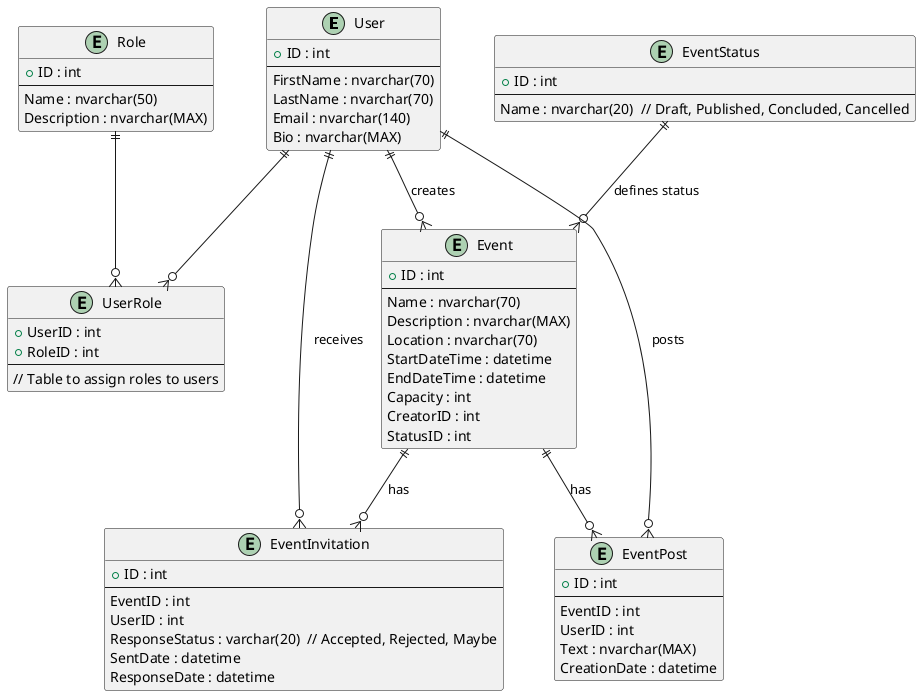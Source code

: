 @startuml event tracker
entity "User" as User {
  + ID : int
  --
  FirstName : nvarchar(70)
  LastName : nvarchar(70)
  Email : nvarchar(140)
  Bio : nvarchar(MAX)
}

entity "Role" as Role {
  + ID : int
  --
  Name : nvarchar(50)
  Description : nvarchar(MAX)
}

entity "UserRole" as UserRole {
  + UserID : int
  + RoleID : int
  --
  // Table to assign roles to users
}

entity "Event" as Event {
  + ID : int
  --
  Name : nvarchar(70)
  Description : nvarchar(MAX)
  Location : nvarchar(70)
  StartDateTime : datetime
  EndDateTime : datetime
  Capacity : int
  CreatorID : int
  StatusID : int
}

entity "EventStatus" as EventStatus {
  + ID : int
  --
  Name : nvarchar(20)  // Draft, Published, Concluded, Cancelled
}

entity "EventInvitation" as EventInvitation {
  + ID : int
  --
  EventID : int
  UserID : int
  ResponseStatus : varchar(20)  // Accepted, Rejected, Maybe
  SentDate : datetime
  ResponseDate : datetime
}

entity "EventPost" as EventPost {
  + ID : int
  --
  EventID : int
  UserID : int
  Text : nvarchar(MAX)
  CreationDate : datetime
}

User ||--o{ UserRole : ""
Role ||--o{ UserRole : ""
User ||--o{ Event : "creates"
User ||--o{ EventInvitation : "receives"
Event ||--o{ EventInvitation : "has"
Event ||--o{ EventPost : "has"
User ||--o{ EventPost : "posts"
EventStatus ||--o{ Event : "defines status"
@enduml